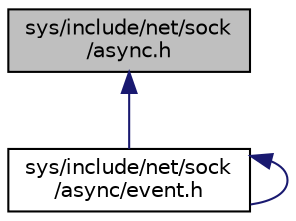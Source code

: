 digraph "sys/include/net/sock/async.h"
{
 // LATEX_PDF_SIZE
  edge [fontname="Helvetica",fontsize="10",labelfontname="Helvetica",labelfontsize="10"];
  node [fontname="Helvetica",fontsize="10",shape=record];
  Node1 [label="sys/include/net/sock\l/async.h",height=0.2,width=0.4,color="black", fillcolor="grey75", style="filled", fontcolor="black",tooltip="Definitions for sock extension for asynchronous access."];
  Node1 -> Node2 [dir="back",color="midnightblue",fontsize="10",style="solid",fontname="Helvetica"];
  Node2 [label="sys/include/net/sock\l/async/event.h",height=0.2,width=0.4,color="black", fillcolor="white", style="filled",URL="$net_2sock_2async_2event_8h.html",tooltip="Asynchronous sock using Event Queue definitions."];
  Node2 -> Node2 [dir="back",color="midnightblue",fontsize="10",style="solid",fontname="Helvetica"];
}
